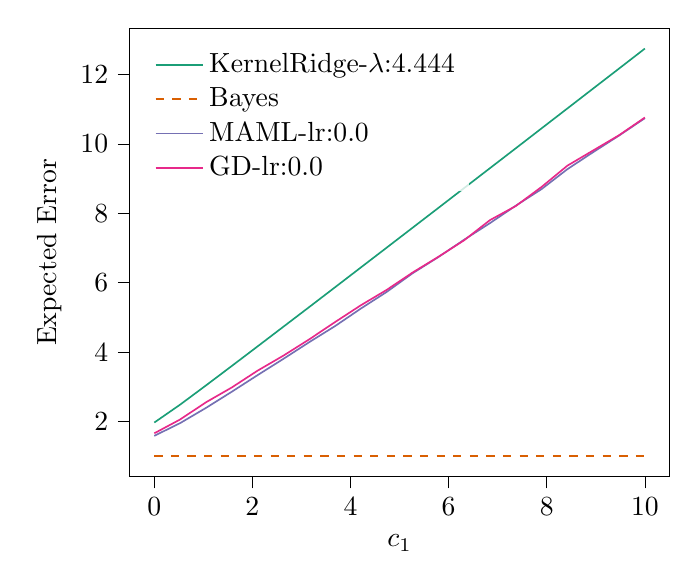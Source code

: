 % This file was created with tikzplotlib v0.10.1.
\begin{tikzpicture}

\definecolor{chocolate217952}{RGB}{217,95,2}
\definecolor{darkcyan27158119}{RGB}{27,158,119}
\definecolor{darkgray176}{RGB}{176,176,176}
\definecolor{deeppink23141138}{RGB}{231,41,138}
\definecolor{lightslategray117112179}{RGB}{117,112,179}

\begin{axis}[
legend cell align={left},
legend style={
  fill opacity=0.8,
  draw opacity=1,
  text opacity=1,
  at={(0.03,0.97)},
  anchor=north west,
  draw=none
},
tick align=outside,
tick pos=left,
x grid style={darkgray176},
xlabel={\(\displaystyle c_{1}\)},
xmin=-0.499, xmax=10.5,
xtick style={color=black},
y grid style={darkgray176},
ylabel={Expected Error},
ymin=0.412, ymax=13.34,
ytick style={color=black}
]
\addplot [semithick, darkcyan27158119]
table {%
0.001 1.969
0.527 2.485
1.054 3.039
1.58 3.6
2.106 4.165
2.632 4.732
3.159 5.3
3.685 5.87
4.211 6.441
4.737 7.012
5.264 7.585
5.79 8.157
6.316 8.731
6.842 9.304
7.369 9.878
7.895 10.453
8.421 11.027
8.947 11.602
9.474 12.177
10 12.753
};
\addlegendentry{KernelRidge-$\lambda$:4.444}
\addplot [semithick, chocolate217952, dashed]
table {%
0.001 1.0
0.527 1.0
1.054 1.0
1.58 1.0
2.106 1.0
2.632 1.0
3.159 1.0
3.685 1.0
4.211 1.0
4.737 1.0
5.264 1.0
5.79 1.0
6.316 1.0
6.842 1.0
7.369 1.0
7.895 1.0
8.421 1.0
8.947 1.0
9.474 1.0
10 1.0
};
\addlegendentry{Bayes}
\addplot [semithick, lightslategray117112179]
table {%
0.001 1.586
0.527 1.952
1.054 2.391
1.58 2.857
2.106 3.336
2.632 3.805
3.159 4.287
3.685 4.75
4.211 5.256
4.737 5.735
5.264 6.272
5.79 6.74
6.316 7.241
6.842 7.719
7.369 8.223
7.895 8.701
8.421 9.276
8.947 9.767
9.474 10.245
10 10.746
};
\addlegendentry{MAML-lr:0.0}
\addplot [semithick, deeppink23141138]
table {%
0.001 1.659
0.527 2.057
1.054 2.553
1.58 2.98
2.106 3.465
2.632 3.898
3.159 4.368
3.685 4.866
4.211 5.351
4.737 5.794
5.264 6.294
5.79 6.747
6.316 7.225
6.842 7.806
7.369 8.213
7.895 8.764
8.421 9.377
8.947 9.816
9.474 10.255
10 10.765
};
\addlegendentry{GD-lr:0.0}
\end{axis}

\end{tikzpicture}
